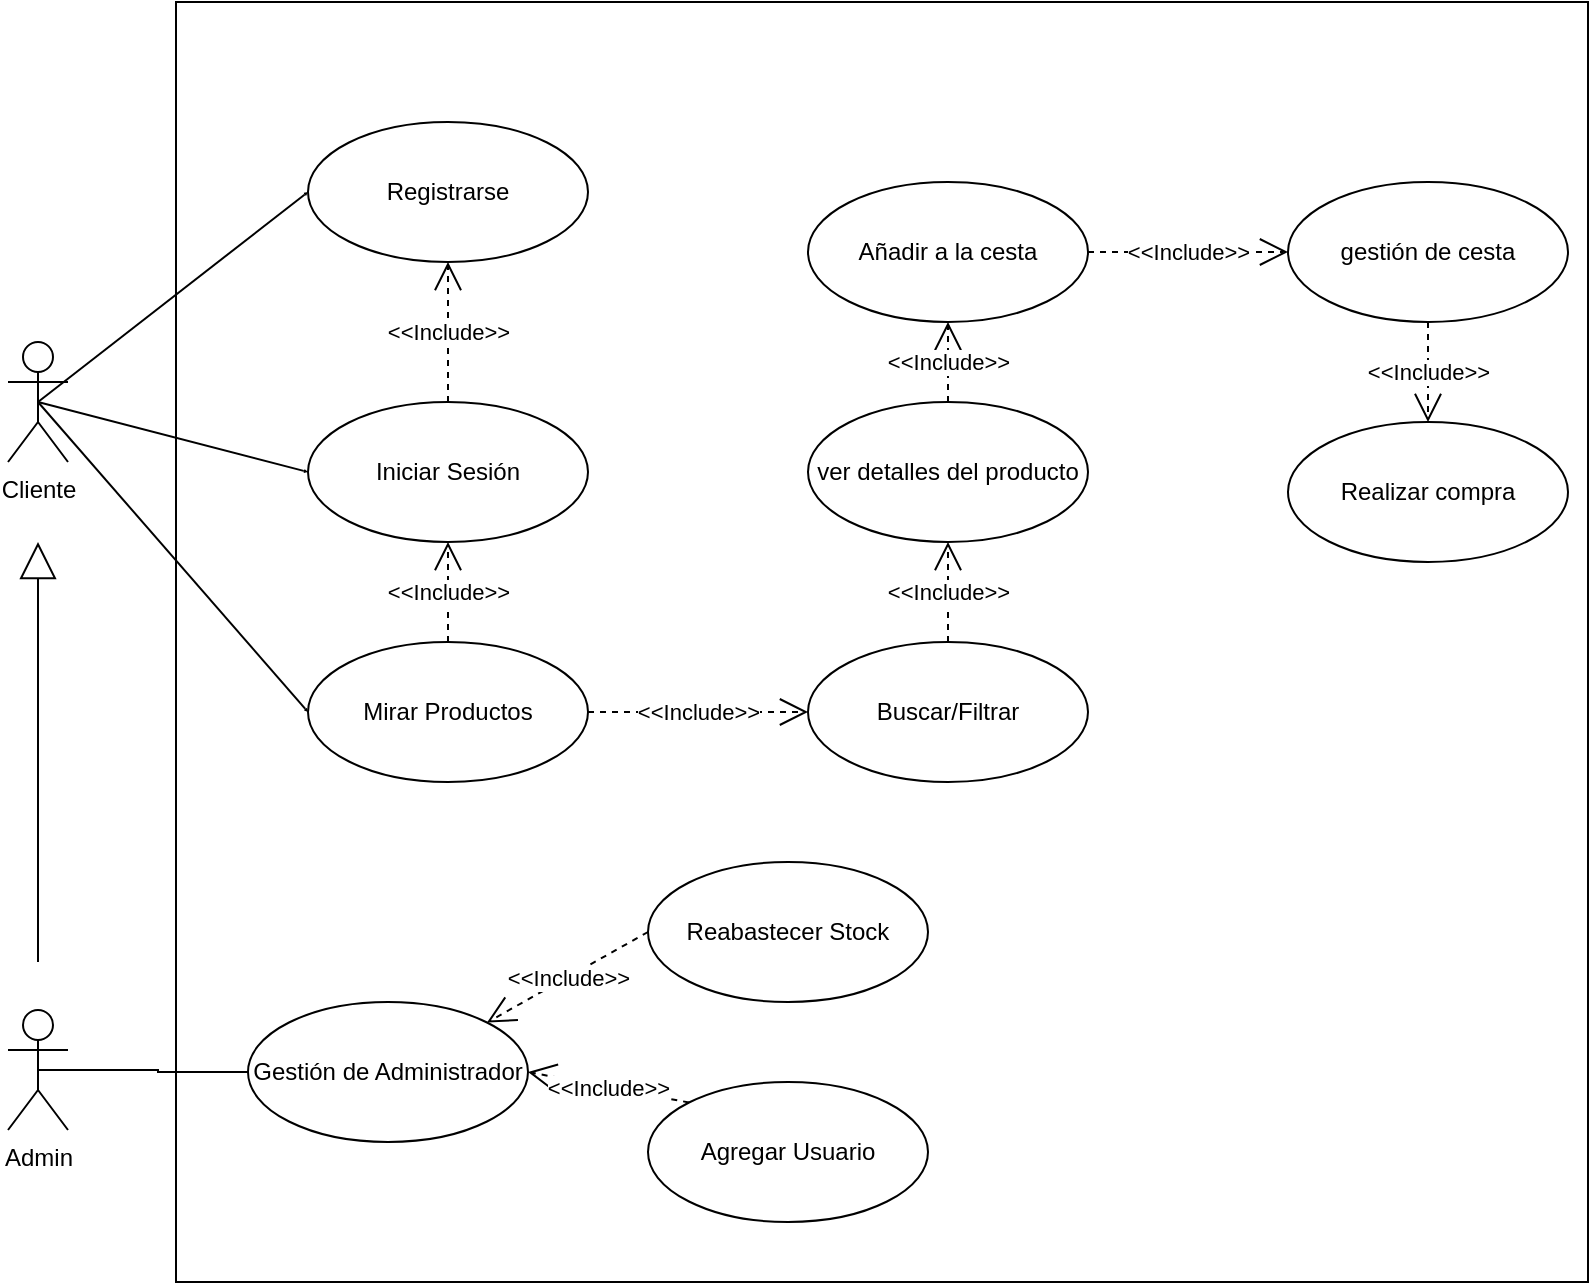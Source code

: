 <mxfile version="21.1.2" type="device">
  <diagram name="Página-1" id="5AUVLAZYxCnt0QFyrIkY">
    <mxGraphModel dx="1843" dy="1942" grid="1" gridSize="10" guides="1" tooltips="1" connect="1" arrows="1" fold="1" page="1" pageScale="1" pageWidth="827" pageHeight="1169" math="0" shadow="0">
      <root>
        <mxCell id="0" />
        <mxCell id="1" parent="0" />
        <mxCell id="BA16URb7fh3tl9N15bnb-2" value="" style="rounded=0;whiteSpace=wrap;html=1;" vertex="1" parent="1">
          <mxGeometry x="354" y="-40" width="706" height="640" as="geometry" />
        </mxCell>
        <mxCell id="BA16URb7fh3tl9N15bnb-3" value="Cliente&lt;br&gt;" style="shape=umlActor;verticalLabelPosition=bottom;verticalAlign=top;html=1;outlineConnect=0;" vertex="1" parent="1">
          <mxGeometry x="270" y="130" width="30" height="60" as="geometry" />
        </mxCell>
        <mxCell id="BA16URb7fh3tl9N15bnb-4" value="Admin&lt;br&gt;" style="shape=umlActor;verticalLabelPosition=bottom;verticalAlign=top;html=1;outlineConnect=0;" vertex="1" parent="1">
          <mxGeometry x="270" y="464" width="30" height="60" as="geometry" />
        </mxCell>
        <mxCell id="BA16URb7fh3tl9N15bnb-8" value="" style="endArrow=block;endSize=16;endFill=0;html=1;rounded=0;" edge="1" parent="1">
          <mxGeometry width="160" relative="1" as="geometry">
            <mxPoint x="285" y="440" as="sourcePoint" />
            <mxPoint x="285" y="230" as="targetPoint" />
          </mxGeometry>
        </mxCell>
        <mxCell id="BA16URb7fh3tl9N15bnb-9" value="Gestión de Administrador" style="ellipse;whiteSpace=wrap;html=1;" vertex="1" parent="1">
          <mxGeometry x="390" y="460" width="140" height="70" as="geometry" />
        </mxCell>
        <mxCell id="BA16URb7fh3tl9N15bnb-10" value="Agregar Usuario" style="ellipse;whiteSpace=wrap;html=1;" vertex="1" parent="1">
          <mxGeometry x="590" y="500" width="140" height="70" as="geometry" />
        </mxCell>
        <mxCell id="BA16URb7fh3tl9N15bnb-11" value="Reabastecer Stock" style="ellipse;whiteSpace=wrap;html=1;" vertex="1" parent="1">
          <mxGeometry x="590" y="390" width="140" height="70" as="geometry" />
        </mxCell>
        <mxCell id="BA16URb7fh3tl9N15bnb-15" value="" style="endArrow=none;html=1;edgeStyle=orthogonalEdgeStyle;rounded=0;exitX=0.5;exitY=0.5;exitDx=0;exitDy=0;exitPerimeter=0;entryX=0;entryY=0.5;entryDx=0;entryDy=0;" edge="1" parent="1" source="BA16URb7fh3tl9N15bnb-4" target="BA16URb7fh3tl9N15bnb-9">
          <mxGeometry relative="1" as="geometry">
            <mxPoint x="250" y="450" as="sourcePoint" />
            <mxPoint x="410" y="450" as="targetPoint" />
          </mxGeometry>
        </mxCell>
        <mxCell id="BA16URb7fh3tl9N15bnb-18" value="Mirar Productos" style="ellipse;whiteSpace=wrap;html=1;" vertex="1" parent="1">
          <mxGeometry x="420" y="280" width="140" height="70" as="geometry" />
        </mxCell>
        <mxCell id="BA16URb7fh3tl9N15bnb-19" value="Registrarse" style="ellipse;whiteSpace=wrap;html=1;" vertex="1" parent="1">
          <mxGeometry x="420" y="20" width="140" height="70" as="geometry" />
        </mxCell>
        <mxCell id="BA16URb7fh3tl9N15bnb-20" value="Iniciar Sesión" style="ellipse;whiteSpace=wrap;html=1;" vertex="1" parent="1">
          <mxGeometry x="420" y="160" width="140" height="70" as="geometry" />
        </mxCell>
        <mxCell id="BA16URb7fh3tl9N15bnb-22" value="&amp;lt;&amp;lt;Include&amp;gt;&amp;gt;" style="endArrow=open;endSize=12;dashed=1;html=1;rounded=0;exitX=0;exitY=0.5;exitDx=0;exitDy=0;entryX=1;entryY=0;entryDx=0;entryDy=0;" edge="1" parent="1" source="BA16URb7fh3tl9N15bnb-11" target="BA16URb7fh3tl9N15bnb-9">
          <mxGeometry width="160" relative="1" as="geometry">
            <mxPoint x="250" y="210" as="sourcePoint" />
            <mxPoint x="170" y="300" as="targetPoint" />
          </mxGeometry>
        </mxCell>
        <mxCell id="BA16URb7fh3tl9N15bnb-23" value="&amp;lt;&amp;lt;Include&amp;gt;&amp;gt;" style="endArrow=open;endSize=12;dashed=1;html=1;rounded=0;exitX=0;exitY=0;exitDx=0;exitDy=0;entryX=1;entryY=0.5;entryDx=0;entryDy=0;" edge="1" parent="1" source="BA16URb7fh3tl9N15bnb-10" target="BA16URb7fh3tl9N15bnb-9">
          <mxGeometry width="160" relative="1" as="geometry">
            <mxPoint x="600" y="435" as="sourcePoint" />
            <mxPoint x="520" y="480" as="targetPoint" />
          </mxGeometry>
        </mxCell>
        <mxCell id="BA16URb7fh3tl9N15bnb-27" value="" style="endArrow=open;endFill=1;endSize=0;html=1;rounded=0;entryX=0;entryY=0.5;entryDx=0;entryDy=0;exitX=0.5;exitY=0.5;exitDx=0;exitDy=0;exitPerimeter=0;" edge="1" parent="1" source="BA16URb7fh3tl9N15bnb-3" target="BA16URb7fh3tl9N15bnb-19">
          <mxGeometry width="160" relative="1" as="geometry">
            <mxPoint x="250" y="210" as="sourcePoint" />
            <mxPoint x="410" y="210" as="targetPoint" />
          </mxGeometry>
        </mxCell>
        <mxCell id="BA16URb7fh3tl9N15bnb-28" value="" style="endArrow=open;endFill=1;endSize=0;html=1;rounded=0;entryX=0;entryY=0.5;entryDx=0;entryDy=0;exitX=0.5;exitY=0.5;exitDx=0;exitDy=0;exitPerimeter=0;" edge="1" parent="1" source="BA16URb7fh3tl9N15bnb-3" target="BA16URb7fh3tl9N15bnb-20">
          <mxGeometry width="160" relative="1" as="geometry">
            <mxPoint x="295" y="170" as="sourcePoint" />
            <mxPoint x="430" y="65" as="targetPoint" />
          </mxGeometry>
        </mxCell>
        <mxCell id="BA16URb7fh3tl9N15bnb-29" value="&amp;lt;&amp;lt;Include&amp;gt;&amp;gt;" style="endArrow=open;endSize=12;dashed=1;html=1;rounded=0;exitX=0.5;exitY=0;exitDx=0;exitDy=0;entryX=0.5;entryY=1;entryDx=0;entryDy=0;" edge="1" parent="1" source="BA16URb7fh3tl9N15bnb-20" target="BA16URb7fh3tl9N15bnb-19">
          <mxGeometry width="160" relative="1" as="geometry">
            <mxPoint x="600" y="435" as="sourcePoint" />
            <mxPoint x="520" y="480" as="targetPoint" />
          </mxGeometry>
        </mxCell>
        <mxCell id="BA16URb7fh3tl9N15bnb-30" value="" style="endArrow=open;endFill=1;endSize=0;html=1;rounded=0;entryX=0;entryY=0.5;entryDx=0;entryDy=0;exitX=0.5;exitY=0.5;exitDx=0;exitDy=0;exitPerimeter=0;" edge="1" parent="1" source="BA16URb7fh3tl9N15bnb-3" target="BA16URb7fh3tl9N15bnb-18">
          <mxGeometry width="160" relative="1" as="geometry">
            <mxPoint x="295" y="170" as="sourcePoint" />
            <mxPoint x="430" y="205" as="targetPoint" />
          </mxGeometry>
        </mxCell>
        <mxCell id="BA16URb7fh3tl9N15bnb-31" value="&amp;lt;&amp;lt;Include&amp;gt;&amp;gt;" style="endArrow=open;endSize=12;dashed=1;html=1;rounded=0;exitX=0.5;exitY=0;exitDx=0;exitDy=0;entryX=0.5;entryY=1;entryDx=0;entryDy=0;" edge="1" parent="1" source="BA16URb7fh3tl9N15bnb-18" target="BA16URb7fh3tl9N15bnb-20">
          <mxGeometry width="160" relative="1" as="geometry">
            <mxPoint x="500" y="170" as="sourcePoint" />
            <mxPoint x="500" y="100" as="targetPoint" />
          </mxGeometry>
        </mxCell>
        <mxCell id="BA16URb7fh3tl9N15bnb-32" value="Buscar/Filtrar" style="ellipse;whiteSpace=wrap;html=1;" vertex="1" parent="1">
          <mxGeometry x="670" y="280" width="140" height="70" as="geometry" />
        </mxCell>
        <mxCell id="BA16URb7fh3tl9N15bnb-33" value="&amp;lt;&amp;lt;Include&amp;gt;&amp;gt;" style="endArrow=open;endSize=12;dashed=1;html=1;rounded=0;exitX=1;exitY=0.5;exitDx=0;exitDy=0;entryX=0;entryY=0.5;entryDx=0;entryDy=0;" edge="1" parent="1" source="BA16URb7fh3tl9N15bnb-18" target="BA16URb7fh3tl9N15bnb-32">
          <mxGeometry width="160" relative="1" as="geometry">
            <mxPoint x="500" y="290" as="sourcePoint" />
            <mxPoint x="500" y="240" as="targetPoint" />
          </mxGeometry>
        </mxCell>
        <mxCell id="BA16URb7fh3tl9N15bnb-34" value="ver detalles del producto" style="ellipse;whiteSpace=wrap;html=1;" vertex="1" parent="1">
          <mxGeometry x="670" y="160" width="140" height="70" as="geometry" />
        </mxCell>
        <mxCell id="BA16URb7fh3tl9N15bnb-35" value="Añadir a la cesta" style="ellipse;whiteSpace=wrap;html=1;" vertex="1" parent="1">
          <mxGeometry x="670" y="50" width="140" height="70" as="geometry" />
        </mxCell>
        <mxCell id="BA16URb7fh3tl9N15bnb-36" value="gestión de cesta" style="ellipse;whiteSpace=wrap;html=1;" vertex="1" parent="1">
          <mxGeometry x="910" y="50" width="140" height="70" as="geometry" />
        </mxCell>
        <mxCell id="BA16URb7fh3tl9N15bnb-37" value="Realizar compra" style="ellipse;whiteSpace=wrap;html=1;" vertex="1" parent="1">
          <mxGeometry x="910" y="170" width="140" height="70" as="geometry" />
        </mxCell>
        <mxCell id="BA16URb7fh3tl9N15bnb-38" value="&amp;lt;&amp;lt;Include&amp;gt;&amp;gt;" style="endArrow=open;endSize=12;dashed=1;html=1;rounded=0;exitX=0.5;exitY=0;exitDx=0;exitDy=0;entryX=0.5;entryY=1;entryDx=0;entryDy=0;" edge="1" parent="1" source="BA16URb7fh3tl9N15bnb-32" target="BA16URb7fh3tl9N15bnb-34">
          <mxGeometry width="160" relative="1" as="geometry">
            <mxPoint x="570" y="325" as="sourcePoint" />
            <mxPoint x="680" y="325" as="targetPoint" />
          </mxGeometry>
        </mxCell>
        <mxCell id="BA16URb7fh3tl9N15bnb-39" value="&amp;lt;&amp;lt;Include&amp;gt;&amp;gt;" style="endArrow=open;endSize=12;dashed=1;html=1;rounded=0;entryX=0.5;entryY=1;entryDx=0;entryDy=0;" edge="1" parent="1" target="BA16URb7fh3tl9N15bnb-35">
          <mxGeometry width="160" relative="1" as="geometry">
            <mxPoint x="740" y="160" as="sourcePoint" />
            <mxPoint x="750" y="240" as="targetPoint" />
          </mxGeometry>
        </mxCell>
        <mxCell id="BA16URb7fh3tl9N15bnb-40" value="&amp;lt;&amp;lt;Include&amp;gt;&amp;gt;" style="endArrow=open;endSize=12;dashed=1;html=1;rounded=0;entryX=0;entryY=0.5;entryDx=0;entryDy=0;exitX=1;exitY=0.5;exitDx=0;exitDy=0;" edge="1" parent="1" source="BA16URb7fh3tl9N15bnb-35" target="BA16URb7fh3tl9N15bnb-36">
          <mxGeometry width="160" relative="1" as="geometry">
            <mxPoint x="750" y="170" as="sourcePoint" />
            <mxPoint x="750" y="130" as="targetPoint" />
          </mxGeometry>
        </mxCell>
        <mxCell id="BA16URb7fh3tl9N15bnb-41" value="&amp;lt;&amp;lt;Include&amp;gt;&amp;gt;" style="endArrow=open;endSize=12;dashed=1;html=1;rounded=0;entryX=0.5;entryY=0;entryDx=0;entryDy=0;exitX=0.5;exitY=1;exitDx=0;exitDy=0;" edge="1" parent="1" source="BA16URb7fh3tl9N15bnb-36" target="BA16URb7fh3tl9N15bnb-37">
          <mxGeometry width="160" relative="1" as="geometry">
            <mxPoint x="820" y="95" as="sourcePoint" />
            <mxPoint x="920" y="95" as="targetPoint" />
          </mxGeometry>
        </mxCell>
      </root>
    </mxGraphModel>
  </diagram>
</mxfile>
